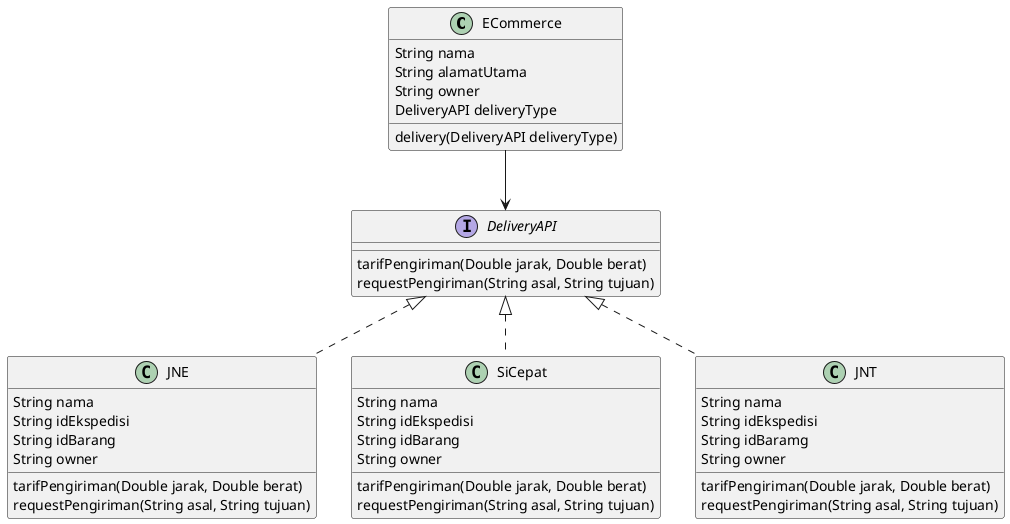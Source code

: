 @startuml
class ECommerce {
    String nama
    String alamatUtama
    String owner
    DeliveryAPI deliveryType
    delivery(DeliveryAPI deliveryType)
}

interface DeliveryAPI {
    tarifPengiriman(Double jarak, Double berat)
    requestPengiriman(String asal, String tujuan)
}

class JNE {
    String nama
    String idEkspedisi
    String idBarang
    String owner
    tarifPengiriman(Double jarak, Double berat)
    requestPengiriman(String asal, String tujuan)
}

class SiCepat {
    String nama
    String idEkspedisi
    String idBarang
    String owner
    tarifPengiriman(Double jarak, Double berat)
    requestPengiriman(String asal, String tujuan)
}

class JNT {
    String nama
    String idEkspedisi
    String idBaramg
    String owner
    tarifPengiriman(Double jarak, Double berat)
    requestPengiriman(String asal, String tujuan)
}

ECommerce --> DeliveryAPI
class JNE implements DeliveryAPI
class JNT implements DeliveryAPI
class SiCepat implements DeliveryAPI
@enduml

